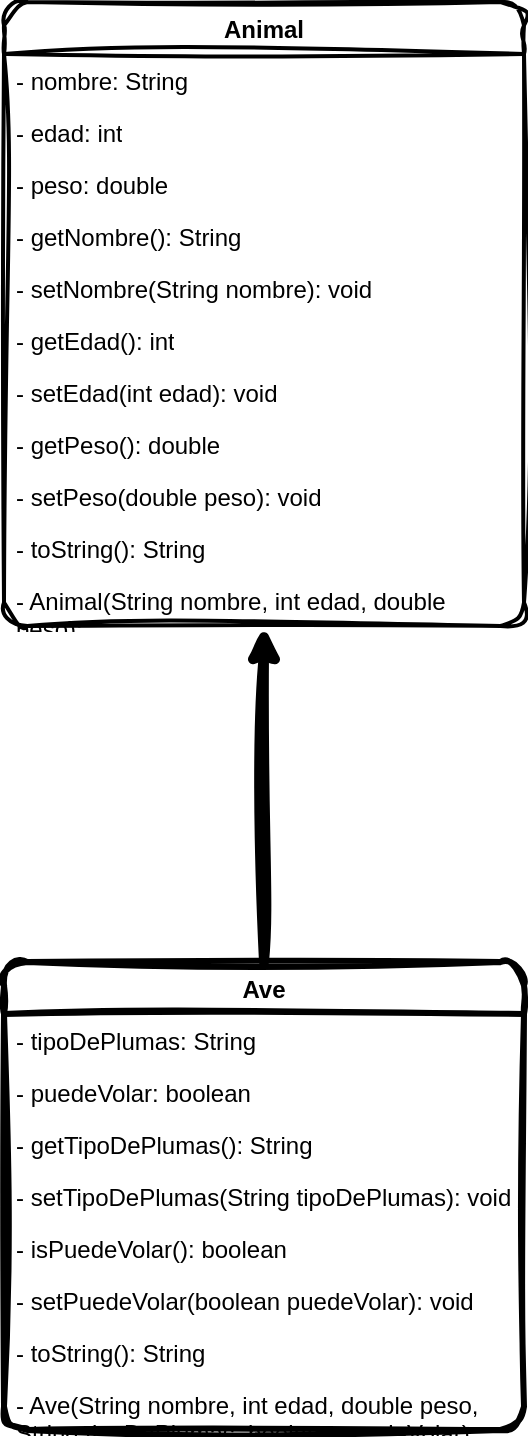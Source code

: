<mxfile>
    <diagram id="F_fLAV6KggYJFOWT1M5p" name="Page-1">
        <mxGraphModel dx="908" dy="841" grid="1" gridSize="8" guides="1" tooltips="1" connect="1" arrows="1" fold="1" page="1" pageScale="1" pageWidth="1654" pageHeight="2336" background="none" math="0" shadow="0">
            <root>
                <mxCell id="0"/>
                <mxCell id="1" parent="0"/>
                <mxCell id="2" value="Animal" style="swimlane;fontStyle=1;align=center;verticalAlign=top;childLayout=stackLayout;horizontal=1;startSize=26;horizontalStack=0;resizeParent=1;resizeParentMax=0;resizeLast=0;collapsible=1;marginBottom=0;whiteSpace=wrap;html=1;rounded=1;shadow=0;strokeWidth=2;gradientColor=none;swimlaneFillColor=default;swimlaneHead=1;swimlaneBody=1;sketch=1;curveFitting=1;jiggle=2;" vertex="1" parent="1">
                    <mxGeometry x="300" y="90" width="260" height="312" as="geometry"/>
                </mxCell>
                <mxCell id="3" value="- nombre: String" style="text;strokeColor=none;fillColor=none;align=left;verticalAlign=top;spacingLeft=4;spacingRight=4;overflow=hidden;rotatable=0;points=[[0,0.5],[1,0.5]];portConstraint=eastwest;whiteSpace=wrap;html=1;rounded=1;sketch=1;curveFitting=1;jiggle=2;" vertex="1" parent="2">
                    <mxGeometry y="26" width="260" height="26" as="geometry"/>
                </mxCell>
                <mxCell id="4" value="- edad: int" style="text;strokeColor=none;fillColor=none;align=left;verticalAlign=top;spacingLeft=4;spacingRight=4;overflow=hidden;rotatable=0;points=[[0,0.5],[1,0.5]];portConstraint=eastwest;whiteSpace=wrap;html=1;sketch=1;curveFitting=1;jiggle=2;" vertex="1" parent="2">
                    <mxGeometry y="52" width="260" height="26" as="geometry"/>
                </mxCell>
                <mxCell id="5" value="- peso: double" style="text;strokeColor=none;fillColor=none;align=left;verticalAlign=top;spacingLeft=4;spacingRight=4;overflow=hidden;rotatable=0;points=[[0,0.5],[1,0.5]];portConstraint=eastwest;whiteSpace=wrap;html=1;sketch=1;curveFitting=1;jiggle=2;" vertex="1" parent="2">
                    <mxGeometry y="78" width="260" height="26" as="geometry"/>
                </mxCell>
                <mxCell id="6" value="- getNombre(): String" style="text;strokeColor=none;fillColor=none;align=left;verticalAlign=top;spacingLeft=4;spacingRight=4;overflow=hidden;rotatable=0;points=[[0,0.5],[1,0.5]];portConstraint=eastwest;whiteSpace=wrap;html=1;sketch=1;curveFitting=1;jiggle=2;" vertex="1" parent="2">
                    <mxGeometry y="104" width="260" height="26" as="geometry"/>
                </mxCell>
                <mxCell id="7" value="- setNombre(String nombre): void" style="text;strokeColor=none;fillColor=none;align=left;verticalAlign=top;spacingLeft=4;spacingRight=4;overflow=hidden;rotatable=0;points=[[0,0.5],[1,0.5]];portConstraint=eastwest;whiteSpace=wrap;html=1;sketch=1;curveFitting=1;jiggle=2;" vertex="1" parent="2">
                    <mxGeometry y="130" width="260" height="26" as="geometry"/>
                </mxCell>
                <mxCell id="8" value="- getEdad(): int" style="text;strokeColor=none;fillColor=none;align=left;verticalAlign=top;spacingLeft=4;spacingRight=4;overflow=hidden;rotatable=0;points=[[0,0.5],[1,0.5]];portConstraint=eastwest;whiteSpace=wrap;html=1;sketch=1;curveFitting=1;jiggle=2;" vertex="1" parent="2">
                    <mxGeometry y="156" width="260" height="26" as="geometry"/>
                </mxCell>
                <mxCell id="9" value="- setEdad(int edad): void" style="text;strokeColor=none;fillColor=none;align=left;verticalAlign=top;spacingLeft=4;spacingRight=4;overflow=hidden;rotatable=0;points=[[0,0.5],[1,0.5]];portConstraint=eastwest;whiteSpace=wrap;html=1;sketch=1;curveFitting=1;jiggle=2;" vertex="1" parent="2">
                    <mxGeometry y="182" width="260" height="26" as="geometry"/>
                </mxCell>
                <mxCell id="10" value="- getPeso(): double" style="text;strokeColor=none;fillColor=none;align=left;verticalAlign=top;spacingLeft=4;spacingRight=4;overflow=hidden;rotatable=0;points=[[0,0.5],[1,0.5]];portConstraint=eastwest;whiteSpace=wrap;html=1;sketch=1;curveFitting=1;jiggle=2;" vertex="1" parent="2">
                    <mxGeometry y="208" width="260" height="26" as="geometry"/>
                </mxCell>
                <mxCell id="11" value="- setPeso(double peso): void" style="text;strokeColor=none;fillColor=none;align=left;verticalAlign=top;spacingLeft=4;spacingRight=4;overflow=hidden;rotatable=0;points=[[0,0.5],[1,0.5]];portConstraint=eastwest;whiteSpace=wrap;html=1;sketch=1;curveFitting=1;jiggle=2;" vertex="1" parent="2">
                    <mxGeometry y="234" width="260" height="26" as="geometry"/>
                </mxCell>
                <mxCell id="12" value="- toString(): String" style="text;strokeColor=none;fillColor=none;align=left;verticalAlign=top;spacingLeft=4;spacingRight=4;overflow=hidden;rotatable=0;points=[[0,0.5],[1,0.5]];portConstraint=eastwest;whiteSpace=wrap;html=1;sketch=1;curveFitting=1;jiggle=2;" vertex="1" parent="2">
                    <mxGeometry y="260" width="260" height="26" as="geometry"/>
                </mxCell>
                <mxCell id="13" value="- Animal(String nombre, int edad, double peso): " style="text;strokeColor=none;fillColor=none;align=left;verticalAlign=top;spacingLeft=4;spacingRight=4;overflow=hidden;rotatable=0;points=[[0,0.5],[1,0.5]];portConstraint=eastwest;whiteSpace=wrap;html=1;sketch=1;curveFitting=1;jiggle=2;" vertex="1" parent="2">
                    <mxGeometry y="286" width="260" height="26" as="geometry"/>
                </mxCell>
                <mxCell id="14" value="Ave" style="swimlane;fontStyle=1;align=center;verticalAlign=top;childLayout=stackLayout;horizontal=1;startSize=26;horizontalStack=0;resizeParent=1;resizeParentMax=0;resizeLast=0;collapsible=1;marginBottom=0;whiteSpace=wrap;html=1;rounded=1;strokeWidth=3;swimlaneFillColor=default;sketch=1;curveFitting=1;jiggle=2;" vertex="1" parent="1">
                    <mxGeometry x="300" y="570" width="260" height="234" as="geometry"/>
                </mxCell>
                <mxCell id="15" value="- tipoDePlumas: String" style="text;strokeColor=none;fillColor=none;align=left;verticalAlign=top;spacingLeft=4;spacingRight=4;overflow=hidden;rotatable=0;points=[[0,0.5],[1,0.5]];portConstraint=eastwest;whiteSpace=wrap;html=1;sketch=1;curveFitting=1;jiggle=2;" vertex="1" parent="14">
                    <mxGeometry y="26" width="260" height="26" as="geometry"/>
                </mxCell>
                <mxCell id="16" value="- puedeVolar: boolean" style="text;strokeColor=none;fillColor=none;align=left;verticalAlign=top;spacingLeft=4;spacingRight=4;overflow=hidden;rotatable=0;points=[[0,0.5],[1,0.5]];portConstraint=eastwest;whiteSpace=wrap;html=1;sketch=1;curveFitting=1;jiggle=2;" vertex="1" parent="14">
                    <mxGeometry y="52" width="260" height="26" as="geometry"/>
                </mxCell>
                <mxCell id="17" value="- getTipoDePlumas(): String" style="text;strokeColor=none;fillColor=none;align=left;verticalAlign=top;spacingLeft=4;spacingRight=4;overflow=hidden;rotatable=0;points=[[0,0.5],[1,0.5]];portConstraint=eastwest;whiteSpace=wrap;html=1;sketch=1;curveFitting=1;jiggle=2;" vertex="1" parent="14">
                    <mxGeometry y="78" width="260" height="26" as="geometry"/>
                </mxCell>
                <mxCell id="18" value="- setTipoDePlumas(String tipoDePlumas): void" style="text;strokeColor=none;fillColor=none;align=left;verticalAlign=top;spacingLeft=4;spacingRight=4;overflow=hidden;rotatable=0;points=[[0,0.5],[1,0.5]];portConstraint=eastwest;whiteSpace=wrap;html=1;sketch=1;curveFitting=1;jiggle=2;" vertex="1" parent="14">
                    <mxGeometry y="104" width="260" height="26" as="geometry"/>
                </mxCell>
                <mxCell id="19" value="- isPuedeVolar(): boolean" style="text;strokeColor=none;fillColor=none;align=left;verticalAlign=top;spacingLeft=4;spacingRight=4;overflow=hidden;rotatable=0;points=[[0,0.5],[1,0.5]];portConstraint=eastwest;whiteSpace=wrap;html=1;sketch=1;curveFitting=1;jiggle=2;" vertex="1" parent="14">
                    <mxGeometry y="130" width="260" height="26" as="geometry"/>
                </mxCell>
                <mxCell id="20" value="- setPuedeVolar(boolean puedeVolar): void" style="text;strokeColor=none;fillColor=none;align=left;verticalAlign=top;spacingLeft=4;spacingRight=4;overflow=hidden;rotatable=0;points=[[0,0.5],[1,0.5]];portConstraint=eastwest;whiteSpace=wrap;html=1;sketch=1;curveFitting=1;jiggle=2;" vertex="1" parent="14">
                    <mxGeometry y="156" width="260" height="26" as="geometry"/>
                </mxCell>
                <mxCell id="21" value="- toString(): String" style="text;strokeColor=none;fillColor=none;align=left;verticalAlign=top;spacingLeft=4;spacingRight=4;overflow=hidden;rotatable=0;points=[[0,0.5],[1,0.5]];portConstraint=eastwest;whiteSpace=wrap;html=1;sketch=1;curveFitting=1;jiggle=2;" vertex="1" parent="14">
                    <mxGeometry y="182" width="260" height="26" as="geometry"/>
                </mxCell>
                <mxCell id="22" value="- Ave(String nombre, int edad, double peso, String tipoDePlumas, boolean puedeVolar): " style="text;strokeColor=none;fillColor=none;align=left;verticalAlign=top;spacingLeft=4;spacingRight=4;overflow=hidden;rotatable=0;points=[[0,0.5],[1,0.5]];portConstraint=eastwest;whiteSpace=wrap;html=1;sketch=1;curveFitting=1;jiggle=2;" vertex="1" parent="14">
                    <mxGeometry y="208" width="260" height="26" as="geometry"/>
                </mxCell>
                <mxCell id="25" value="" style="edgeStyle=none;orthogonalLoop=1;jettySize=auto;html=1;exitX=0.5;exitY=0;exitDx=0;exitDy=0;strokeWidth=5;sketch=1;curveFitting=1;jiggle=2;" edge="1" parent="1" source="14" target="13">
                    <mxGeometry width="100" relative="1" as="geometry">
                        <mxPoint x="520" y="330" as="sourcePoint"/>
                        <mxPoint x="380" y="400" as="targetPoint"/>
                        <Array as="points"/>
                    </mxGeometry>
                </mxCell>
            </root>
        </mxGraphModel>
    </diagram>
</mxfile>